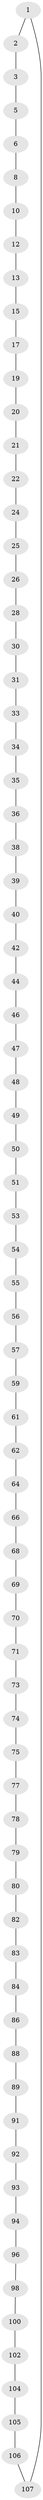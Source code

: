 // Generated by graph-tools (version 1.1) at 2025/52/02/27/25 19:52:25]
// undirected, 75 vertices, 75 edges
graph export_dot {
graph [start="1"]
  node [color=gray90,style=filled];
  1;
  2;
  3 [super="+4"];
  5;
  6 [super="+7"];
  8 [super="+9"];
  10 [super="+11"];
  12;
  13 [super="+14"];
  15 [super="+16"];
  17 [super="+18"];
  19;
  20;
  21;
  22 [super="+23"];
  24;
  25;
  26 [super="+27"];
  28 [super="+29"];
  30;
  31 [super="+32"];
  33;
  34;
  35;
  36 [super="+37"];
  38;
  39;
  40 [super="+41"];
  42 [super="+43"];
  44 [super="+45"];
  46;
  47;
  48;
  49;
  50;
  51 [super="+52"];
  53;
  54;
  55;
  56;
  57 [super="+58"];
  59 [super="+60"];
  61;
  62 [super="+63"];
  64 [super="+65"];
  66 [super="+67"];
  68;
  69;
  70;
  71 [super="+72"];
  73;
  74;
  75 [super="+76"];
  77;
  78;
  79;
  80 [super="+81"];
  82;
  83;
  84 [super="+85"];
  86 [super="+87"];
  88;
  89 [super="+90"];
  91;
  92;
  93;
  94 [super="+95"];
  96 [super="+97"];
  98 [super="+99"];
  100 [super="+101"];
  102 [super="+103"];
  104;
  105;
  106;
  107 [super="+108"];
  1 -- 2;
  1 -- 107;
  2 -- 3;
  3 -- 5;
  5 -- 6;
  6 -- 8;
  8 -- 10;
  10 -- 12;
  12 -- 13;
  13 -- 15;
  15 -- 17;
  17 -- 19;
  19 -- 20;
  20 -- 21;
  21 -- 22;
  22 -- 24;
  24 -- 25;
  25 -- 26;
  26 -- 28;
  28 -- 30;
  30 -- 31;
  31 -- 33;
  33 -- 34;
  34 -- 35;
  35 -- 36;
  36 -- 38;
  38 -- 39;
  39 -- 40;
  40 -- 42;
  42 -- 44;
  44 -- 46;
  46 -- 47;
  47 -- 48;
  48 -- 49;
  49 -- 50;
  50 -- 51;
  51 -- 53;
  53 -- 54;
  54 -- 55;
  55 -- 56;
  56 -- 57;
  57 -- 59;
  59 -- 61;
  61 -- 62;
  62 -- 64;
  64 -- 66;
  66 -- 68;
  68 -- 69;
  69 -- 70;
  70 -- 71;
  71 -- 73;
  73 -- 74;
  74 -- 75;
  75 -- 77;
  77 -- 78;
  78 -- 79;
  79 -- 80;
  80 -- 82;
  82 -- 83;
  83 -- 84;
  84 -- 86;
  86 -- 88;
  88 -- 89;
  89 -- 91;
  91 -- 92;
  92 -- 93;
  93 -- 94;
  94 -- 96;
  96 -- 98;
  98 -- 100;
  100 -- 102;
  102 -- 104;
  104 -- 105;
  105 -- 106;
  106 -- 107;
}
